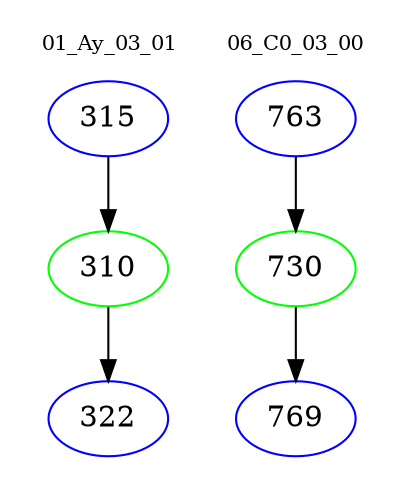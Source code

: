 digraph{
subgraph cluster_0 {
color = white
label = "01_Ay_03_01";
fontsize=10;
T0_315 [label="315", color="blue"]
T0_315 -> T0_310 [color="black"]
T0_310 [label="310", color="green"]
T0_310 -> T0_322 [color="black"]
T0_322 [label="322", color="blue"]
}
subgraph cluster_1 {
color = white
label = "06_C0_03_00";
fontsize=10;
T1_763 [label="763", color="blue"]
T1_763 -> T1_730 [color="black"]
T1_730 [label="730", color="green"]
T1_730 -> T1_769 [color="black"]
T1_769 [label="769", color="blue"]
}
}
